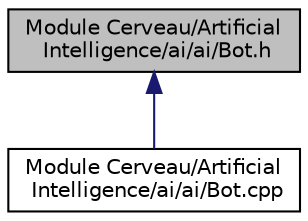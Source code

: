 digraph "Module Cerveau/Artificial Intelligence/ai/ai/Bot.h"
{
  edge [fontname="Helvetica",fontsize="10",labelfontname="Helvetica",labelfontsize="10"];
  node [fontname="Helvetica",fontsize="10",shape=record];
  Node1 [label="Module Cerveau/Artificial\l Intelligence/ai/ai/Bot.h",height=0.2,width=0.4,color="black", fillcolor="grey75", style="filled" fontcolor="black"];
  Node1 -> Node2 [dir="back",color="midnightblue",fontsize="10",style="solid",fontname="Helvetica"];
  Node2 [label="Module Cerveau/Artificial\l Intelligence/ai/ai/Bot.cpp",height=0.2,width=0.4,color="black", fillcolor="white", style="filled",URL="$_bot_8cpp.html",tooltip="classe robot "];
}
